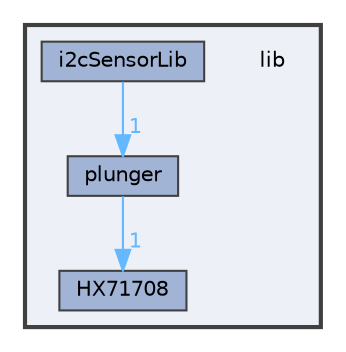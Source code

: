 digraph "lib"
{
 // LATEX_PDF_SIZE
  bgcolor="transparent";
  edge [fontname=Helvetica,fontsize=10,labelfontname=Helvetica,labelfontsize=10];
  node [fontname=Helvetica,fontsize=10,shape=box,height=0.2,width=0.4];
  compound=true
  subgraph clusterdir_97aefd0d527b934f1d99a682da8fe6a9 {
    graph [ bgcolor="#edf0f7", pencolor="grey25", label="", fontname=Helvetica,fontsize=10 style="filled,bold", URL="dir_97aefd0d527b934f1d99a682da8fe6a9.html",tooltip=""]
    dir_97aefd0d527b934f1d99a682da8fe6a9 [shape=plaintext, label="lib"];
  dir_3b96f68b6b7acd472c0658d2dc9c3577 [label="HX71708", fillcolor="#a2b4d6", color="grey25", style="filled", URL="dir_3b96f68b6b7acd472c0658d2dc9c3577.html",tooltip=""];
  dir_09052312cd972c2c49dde22d821d23ca [label="i2cSensorLib", fillcolor="#a2b4d6", color="grey25", style="filled", URL="dir_09052312cd972c2c49dde22d821d23ca.html",tooltip=""];
  dir_238f906fc56b43db897d4309d50adb0c [label="plunger", fillcolor="#a2b4d6", color="grey25", style="filled", URL="dir_238f906fc56b43db897d4309d50adb0c.html",tooltip=""];
  }
  dir_09052312cd972c2c49dde22d821d23ca->dir_238f906fc56b43db897d4309d50adb0c [headlabel="1", labeldistance=1.5 headhref="dir_000001_000003.html" href="dir_000001_000003.html" color="steelblue1" fontcolor="steelblue1"];
  dir_238f906fc56b43db897d4309d50adb0c->dir_3b96f68b6b7acd472c0658d2dc9c3577 [headlabel="1", labeldistance=1.5 headhref="dir_000003_000000.html" href="dir_000003_000000.html" color="steelblue1" fontcolor="steelblue1"];
}
